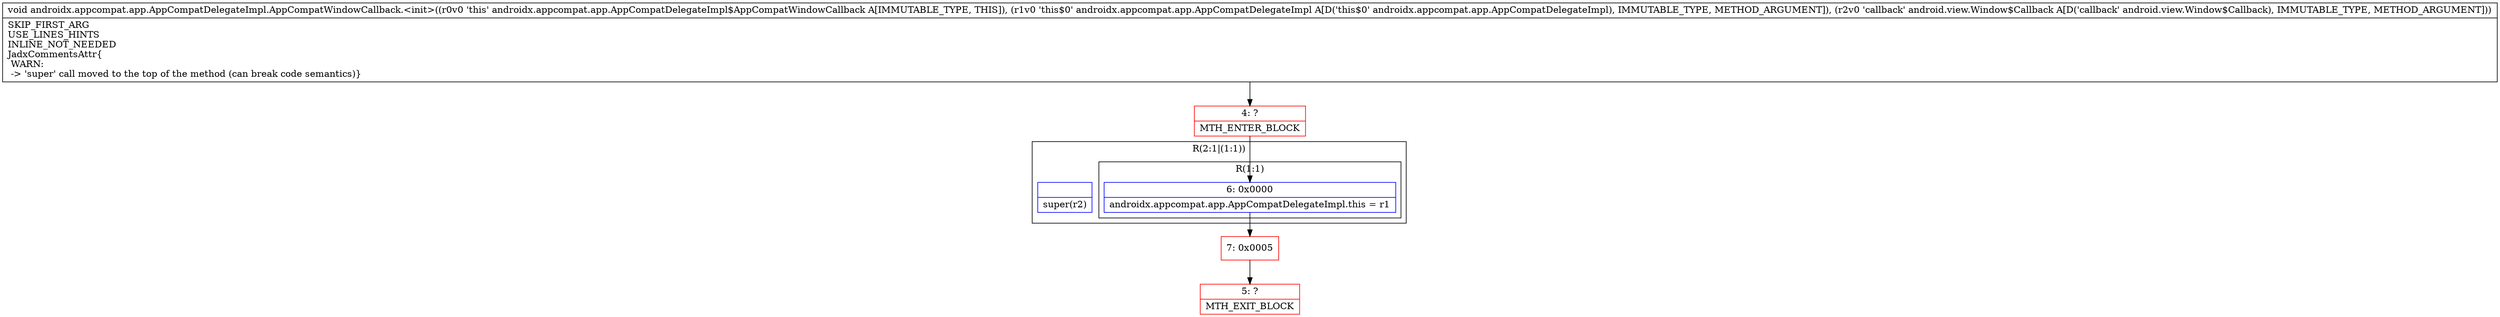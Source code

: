 digraph "CFG forandroidx.appcompat.app.AppCompatDelegateImpl.AppCompatWindowCallback.\<init\>(Landroidx\/appcompat\/app\/AppCompatDelegateImpl;Landroid\/view\/Window$Callback;)V" {
subgraph cluster_Region_772316191 {
label = "R(2:1|(1:1))";
node [shape=record,color=blue];
Node_InsnContainer_1593486600 [shape=record,label="{|super(r2)\l}"];
subgraph cluster_Region_1440368008 {
label = "R(1:1)";
node [shape=record,color=blue];
Node_6 [shape=record,label="{6\:\ 0x0000|androidx.appcompat.app.AppCompatDelegateImpl.this = r1\l}"];
}
}
Node_4 [shape=record,color=red,label="{4\:\ ?|MTH_ENTER_BLOCK\l}"];
Node_7 [shape=record,color=red,label="{7\:\ 0x0005}"];
Node_5 [shape=record,color=red,label="{5\:\ ?|MTH_EXIT_BLOCK\l}"];
MethodNode[shape=record,label="{void androidx.appcompat.app.AppCompatDelegateImpl.AppCompatWindowCallback.\<init\>((r0v0 'this' androidx.appcompat.app.AppCompatDelegateImpl$AppCompatWindowCallback A[IMMUTABLE_TYPE, THIS]), (r1v0 'this$0' androidx.appcompat.app.AppCompatDelegateImpl A[D('this$0' androidx.appcompat.app.AppCompatDelegateImpl), IMMUTABLE_TYPE, METHOD_ARGUMENT]), (r2v0 'callback' android.view.Window$Callback A[D('callback' android.view.Window$Callback), IMMUTABLE_TYPE, METHOD_ARGUMENT]))  | SKIP_FIRST_ARG\lUSE_LINES_HINTS\lINLINE_NOT_NEEDED\lJadxCommentsAttr\{\l WARN: \l \-\> 'super' call moved to the top of the method (can break code semantics)\}\l}"];
MethodNode -> Node_4;Node_6 -> Node_7;
Node_4 -> Node_6;
Node_7 -> Node_5;
}

